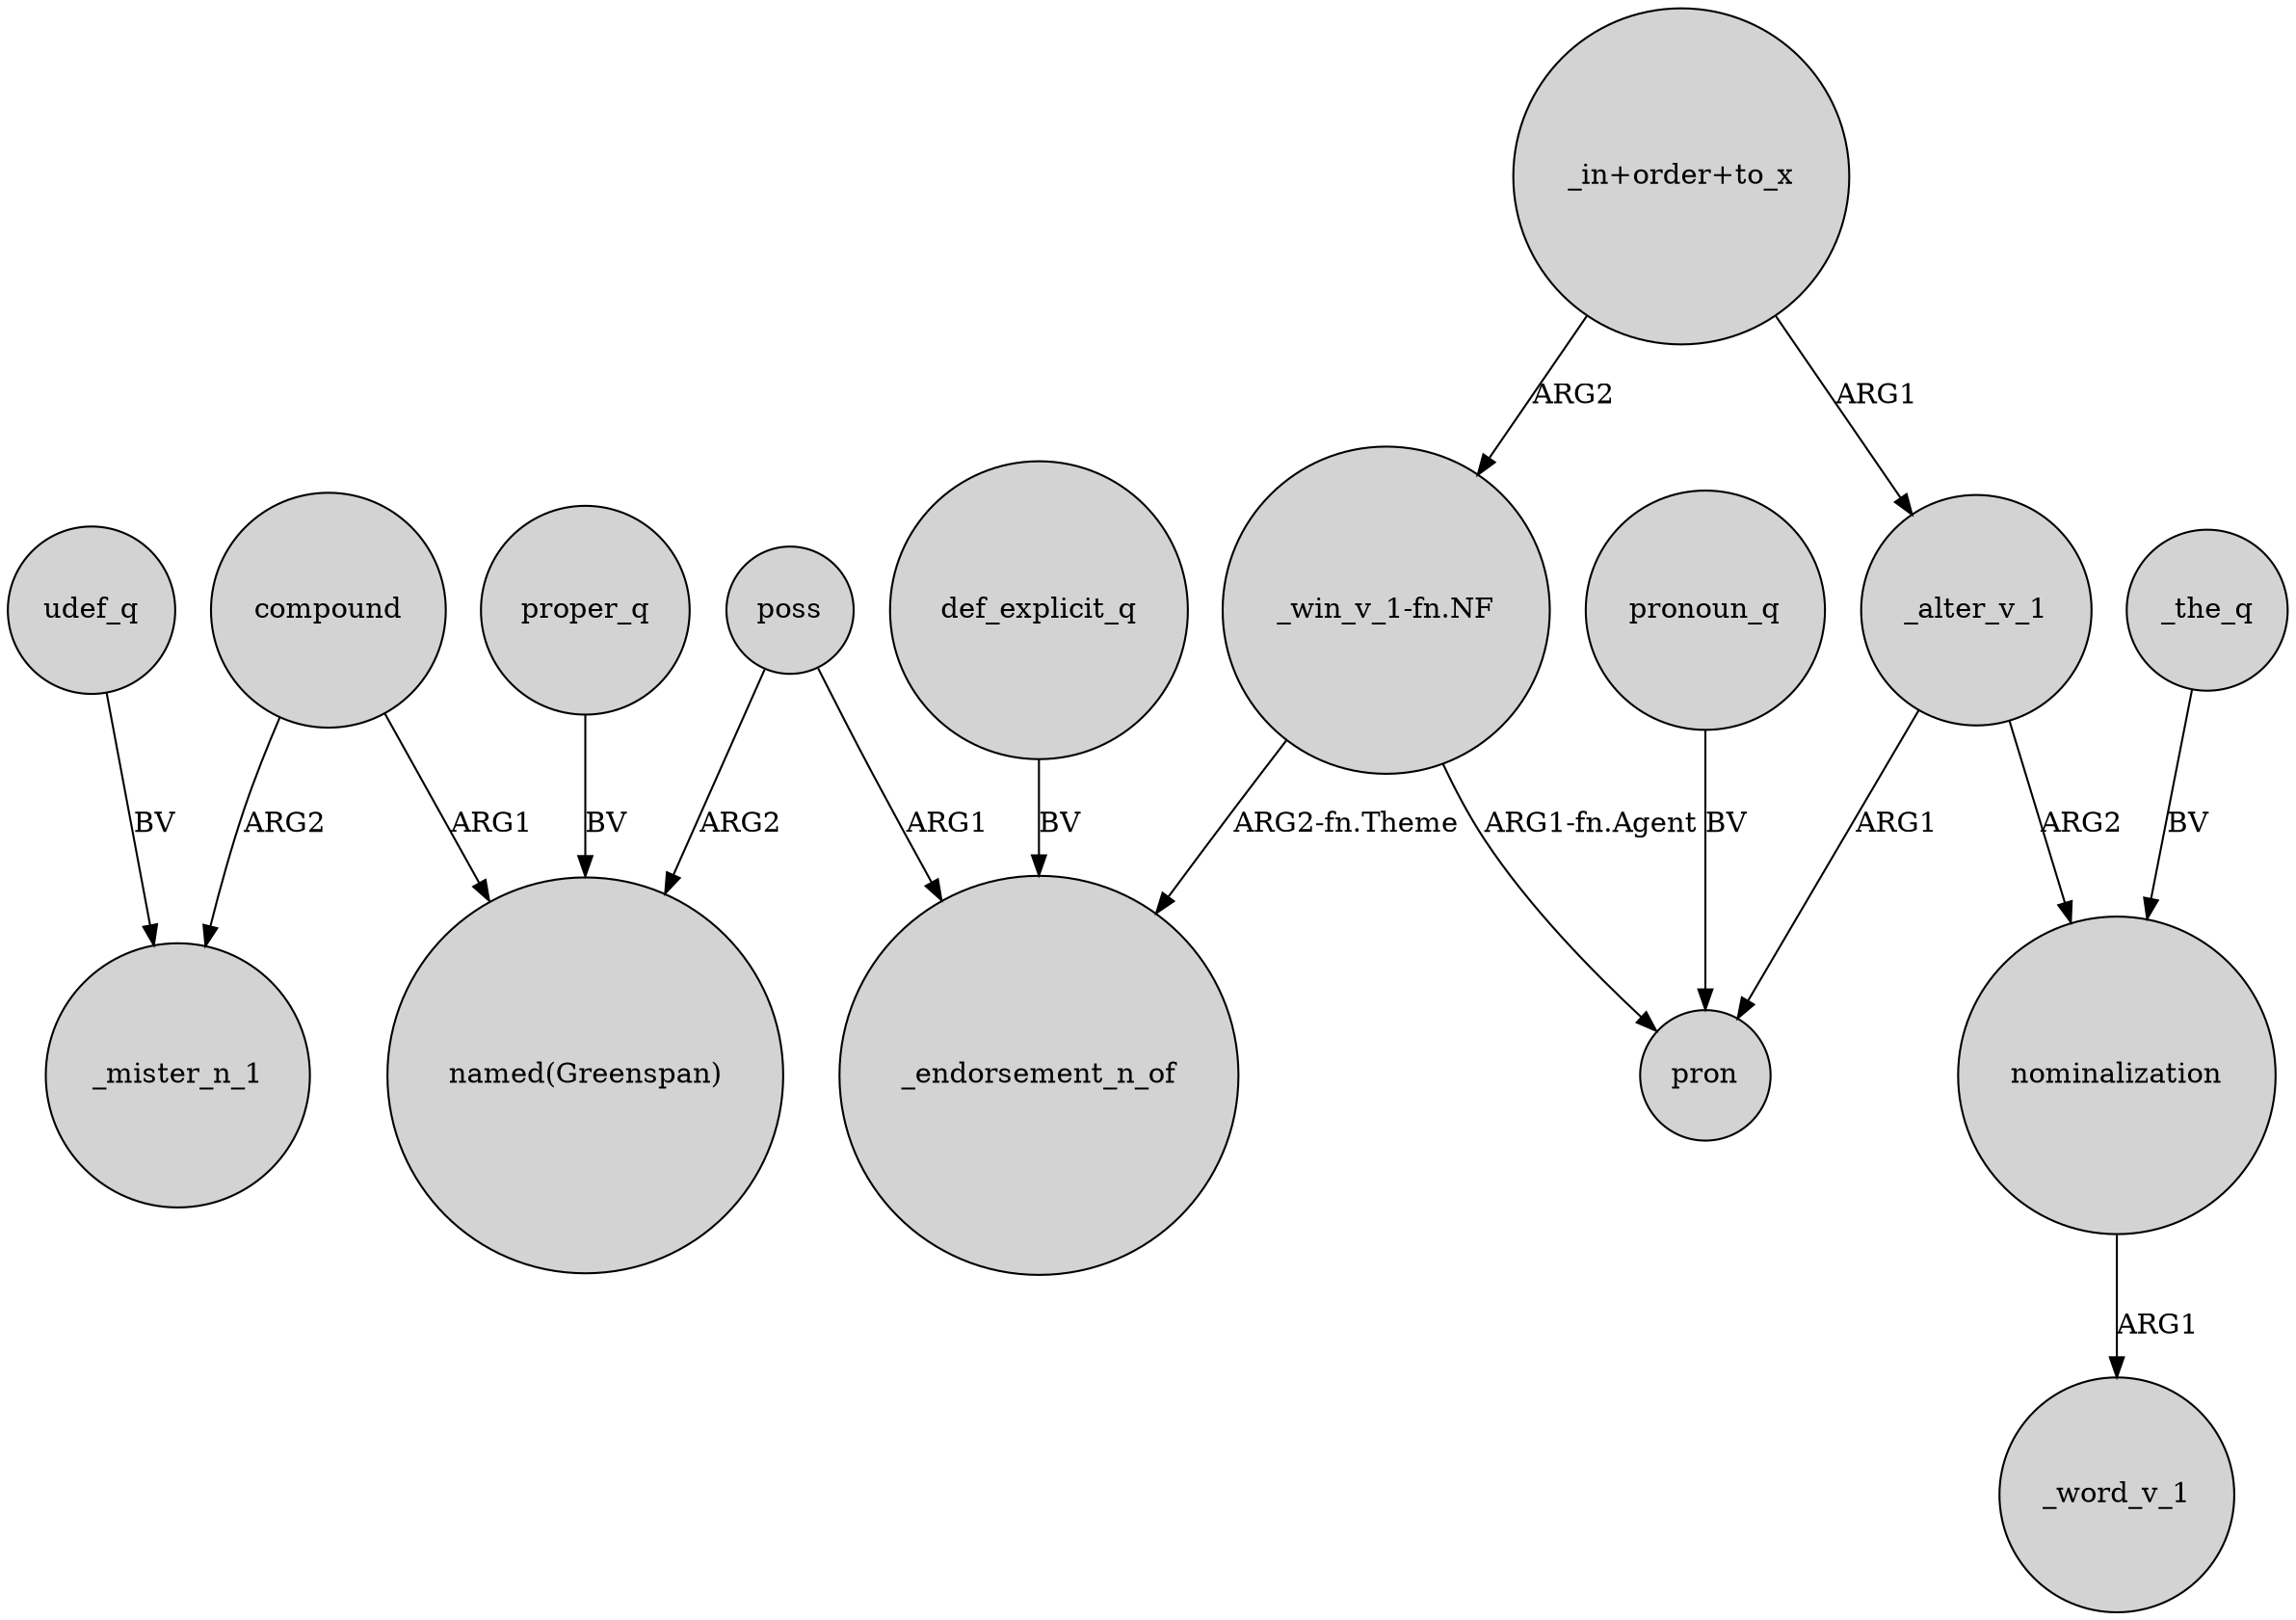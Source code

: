 digraph {
	node [shape=circle style=filled]
	udef_q -> _mister_n_1 [label=BV]
	nominalization -> _word_v_1 [label=ARG1]
	"_win_v_1-fn.NF" -> pron [label="ARG1-fn.Agent"]
	"_win_v_1-fn.NF" -> _endorsement_n_of [label="ARG2-fn.Theme"]
	poss -> _endorsement_n_of [label=ARG1]
	"_in+order+to_x" -> "_win_v_1-fn.NF" [label=ARG2]
	compound -> "named(Greenspan)" [label=ARG1]
	_alter_v_1 -> pron [label=ARG1]
	def_explicit_q -> _endorsement_n_of [label=BV]
	proper_q -> "named(Greenspan)" [label=BV]
	poss -> "named(Greenspan)" [label=ARG2]
	_alter_v_1 -> nominalization [label=ARG2]
	"_in+order+to_x" -> _alter_v_1 [label=ARG1]
	compound -> _mister_n_1 [label=ARG2]
	_the_q -> nominalization [label=BV]
	pronoun_q -> pron [label=BV]
}
